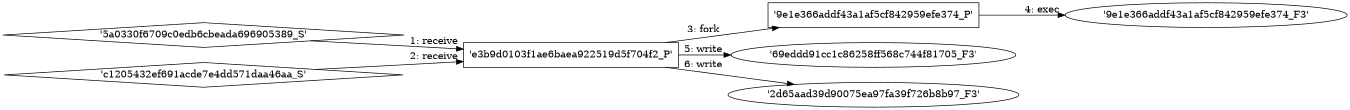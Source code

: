 digraph "D:\Learning\Paper\apt\基于CTI的攻击预警\Dataset\攻击图\ASGfromALLCTI\Threat Source newsletter (Oct. 31, 2019).dot" {
rankdir="LR"
size="9"
fixedsize="false"
splines="true"
nodesep=0.3
ranksep=0
fontsize=10
overlap="scalexy"
engine= "neato"
	"'e3b9d0103f1ae6baea922519d5f704f2_P'" [node_type=Process shape=box]
	"'5a0330f6709c0edb6cbeada696905389_S'" [node_type=Socket shape=diamond]
	"'5a0330f6709c0edb6cbeada696905389_S'" -> "'e3b9d0103f1ae6baea922519d5f704f2_P'" [label="1: receive"]
	"'e3b9d0103f1ae6baea922519d5f704f2_P'" [node_type=Process shape=box]
	"'c1205432ef691acde7e4dd571daa46aa_S'" [node_type=Socket shape=diamond]
	"'c1205432ef691acde7e4dd571daa46aa_S'" -> "'e3b9d0103f1ae6baea922519d5f704f2_P'" [label="2: receive"]
	"'e3b9d0103f1ae6baea922519d5f704f2_P'" [node_type=Process shape=box]
	"'9e1e366addf43a1af5cf842959efe374_P'" [node_type=Process shape=box]
	"'e3b9d0103f1ae6baea922519d5f704f2_P'" -> "'9e1e366addf43a1af5cf842959efe374_P'" [label="3: fork"]
	"'9e1e366addf43a1af5cf842959efe374_P'" [node_type=Process shape=box]
	"'9e1e366addf43a1af5cf842959efe374_F3'" [node_type=File shape=ellipse]
	"'9e1e366addf43a1af5cf842959efe374_P'" -> "'9e1e366addf43a1af5cf842959efe374_F3'" [label="4: exec"]
	"'69eddd91cc1c86258ff568c744f81705_F3'" [node_type=file shape=ellipse]
	"'e3b9d0103f1ae6baea922519d5f704f2_P'" [node_type=Process shape=box]
	"'e3b9d0103f1ae6baea922519d5f704f2_P'" -> "'69eddd91cc1c86258ff568c744f81705_F3'" [label="5: write"]
	"'2d65aad39d90075ea97fa39f726b8b97_F3'" [node_type=file shape=ellipse]
	"'e3b9d0103f1ae6baea922519d5f704f2_P'" [node_type=Process shape=box]
	"'e3b9d0103f1ae6baea922519d5f704f2_P'" -> "'2d65aad39d90075ea97fa39f726b8b97_F3'" [label="6: write"]
}
